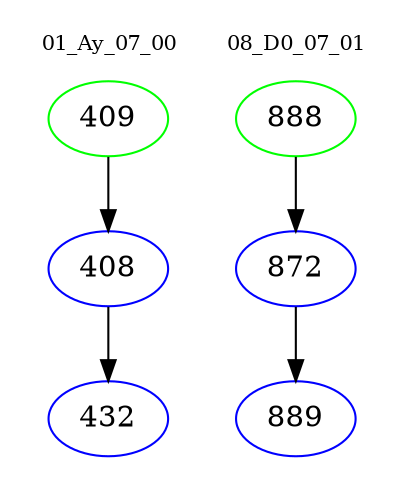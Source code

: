 digraph{
subgraph cluster_0 {
color = white
label = "01_Ay_07_00";
fontsize=10;
T0_409 [label="409", color="green"]
T0_409 -> T0_408 [color="black"]
T0_408 [label="408", color="blue"]
T0_408 -> T0_432 [color="black"]
T0_432 [label="432", color="blue"]
}
subgraph cluster_1 {
color = white
label = "08_D0_07_01";
fontsize=10;
T1_888 [label="888", color="green"]
T1_888 -> T1_872 [color="black"]
T1_872 [label="872", color="blue"]
T1_872 -> T1_889 [color="black"]
T1_889 [label="889", color="blue"]
}
}
